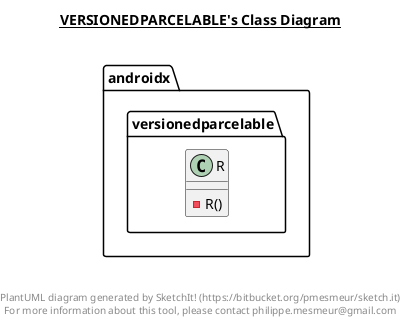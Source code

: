 @startuml

title __VERSIONEDPARCELABLE's Class Diagram__\n

  namespace androidx.versionedparcelable {
    class androidx.versionedparcelable.R {
        - R()
    }
  }
  



right footer


PlantUML diagram generated by SketchIt! (https://bitbucket.org/pmesmeur/sketch.it)
For more information about this tool, please contact philippe.mesmeur@gmail.com
endfooter

@enduml
